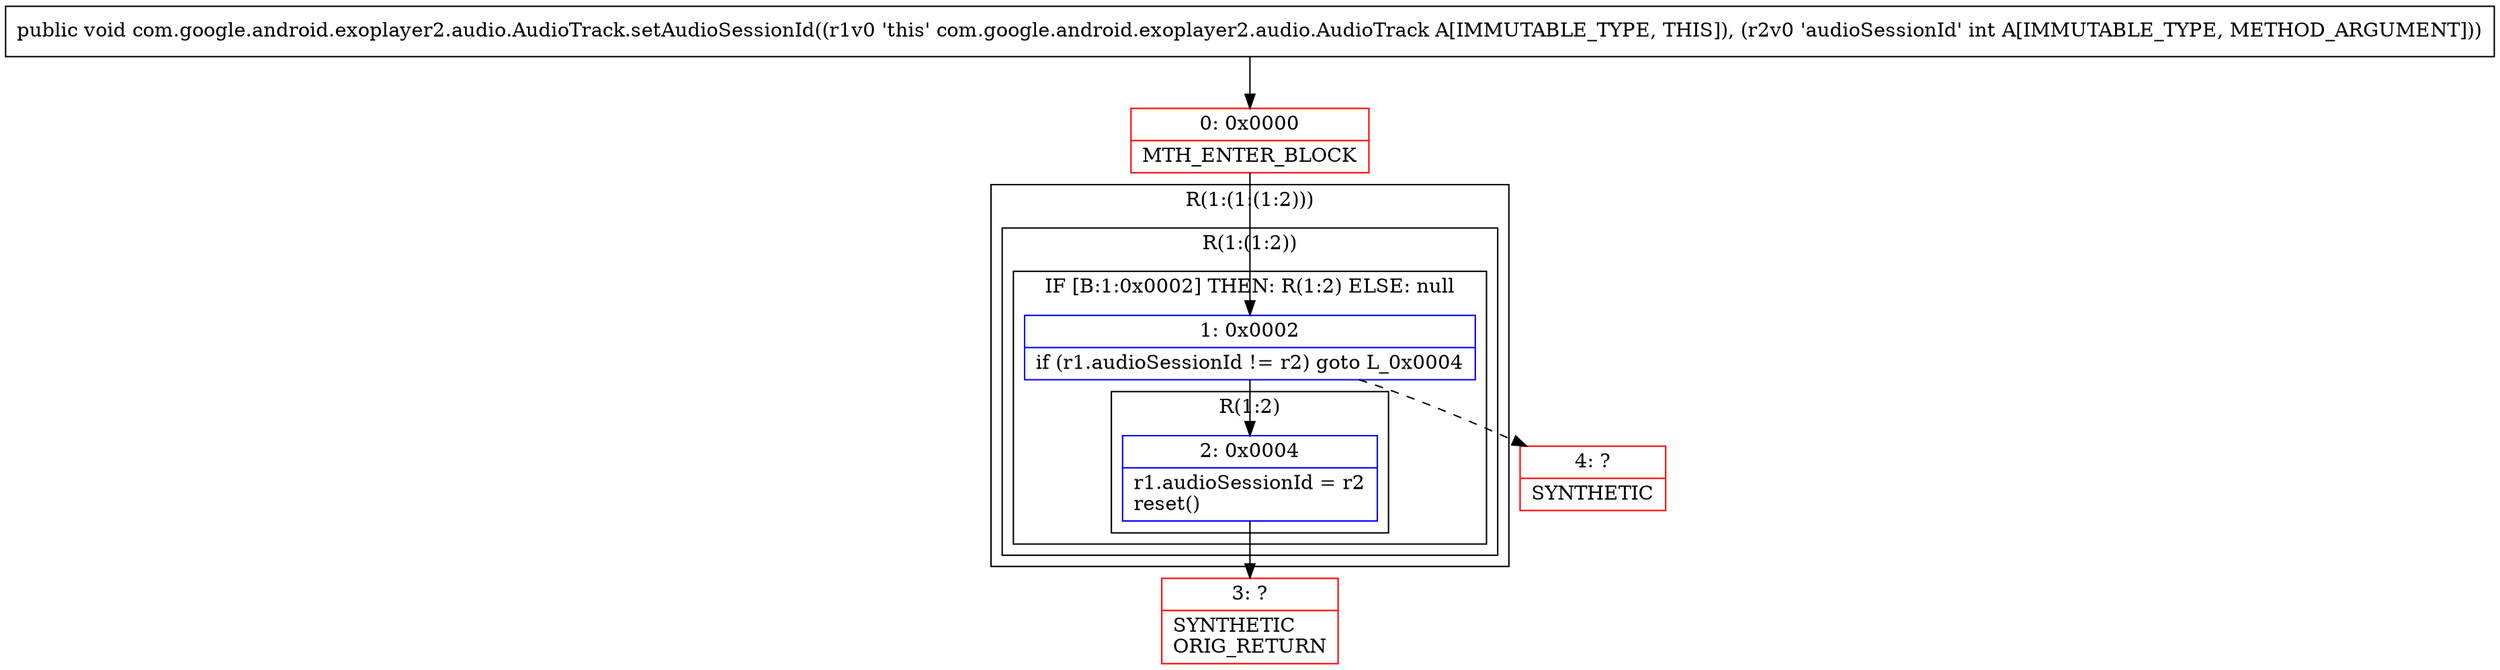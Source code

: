 digraph "CFG forcom.google.android.exoplayer2.audio.AudioTrack.setAudioSessionId(I)V" {
subgraph cluster_Region_863285229 {
label = "R(1:(1:(1:2)))";
node [shape=record,color=blue];
subgraph cluster_Region_1866316255 {
label = "R(1:(1:2))";
node [shape=record,color=blue];
subgraph cluster_IfRegion_1261054420 {
label = "IF [B:1:0x0002] THEN: R(1:2) ELSE: null";
node [shape=record,color=blue];
Node_1 [shape=record,label="{1\:\ 0x0002|if (r1.audioSessionId != r2) goto L_0x0004\l}"];
subgraph cluster_Region_172026313 {
label = "R(1:2)";
node [shape=record,color=blue];
Node_2 [shape=record,label="{2\:\ 0x0004|r1.audioSessionId = r2\lreset()\l}"];
}
}
}
}
Node_0 [shape=record,color=red,label="{0\:\ 0x0000|MTH_ENTER_BLOCK\l}"];
Node_3 [shape=record,color=red,label="{3\:\ ?|SYNTHETIC\lORIG_RETURN\l}"];
Node_4 [shape=record,color=red,label="{4\:\ ?|SYNTHETIC\l}"];
MethodNode[shape=record,label="{public void com.google.android.exoplayer2.audio.AudioTrack.setAudioSessionId((r1v0 'this' com.google.android.exoplayer2.audio.AudioTrack A[IMMUTABLE_TYPE, THIS]), (r2v0 'audioSessionId' int A[IMMUTABLE_TYPE, METHOD_ARGUMENT])) }"];
MethodNode -> Node_0;
Node_1 -> Node_2;
Node_1 -> Node_4[style=dashed];
Node_2 -> Node_3;
Node_0 -> Node_1;
}

